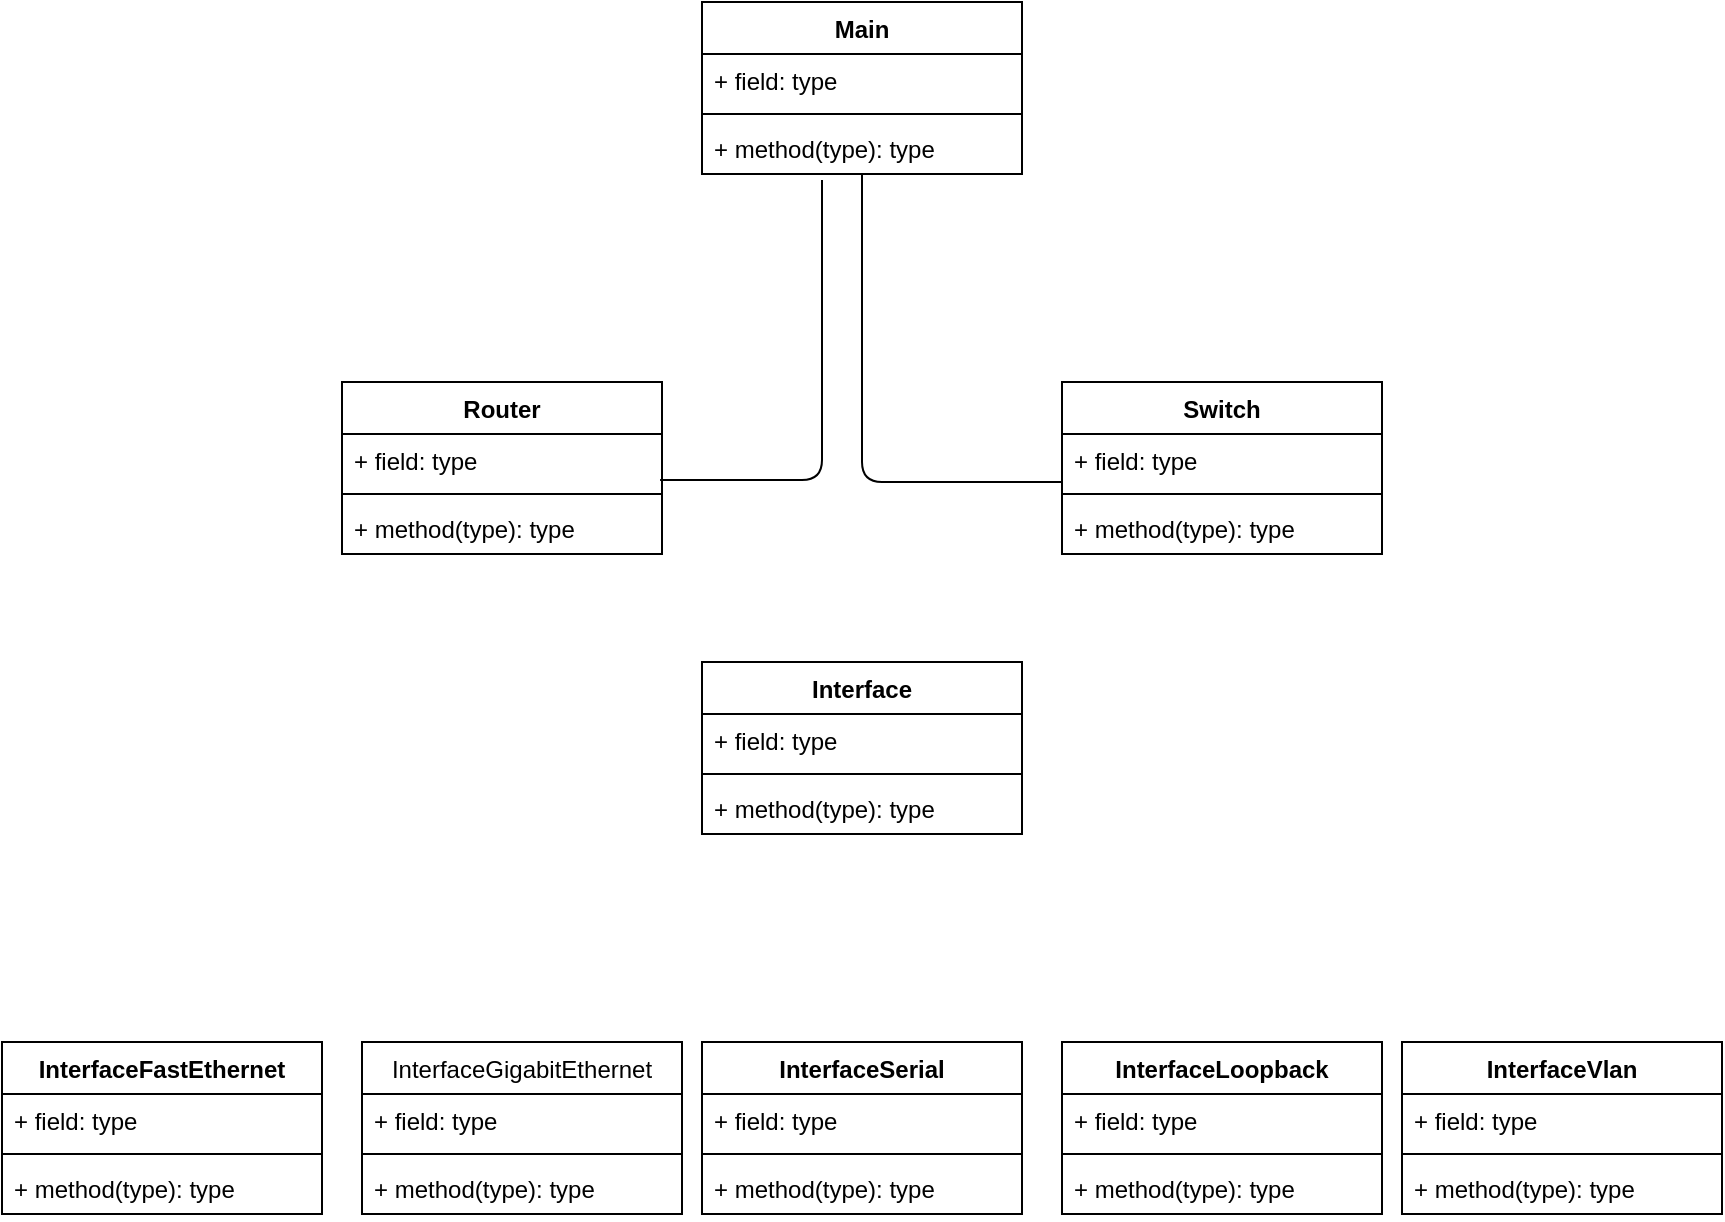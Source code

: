 <mxfile version="14.1.7" type="github">
  <diagram id="GsGyPR6zSnA-RCP7gIzI" name="Page-1">
    <mxGraphModel dx="1108" dy="520" grid="1" gridSize="10" guides="1" tooltips="1" connect="1" arrows="1" fold="1" page="1" pageScale="1" pageWidth="827" pageHeight="1169" math="0" shadow="0">
      <root>
        <mxCell id="0" />
        <mxCell id="1" parent="0" />
        <mxCell id="OgLDL-HFQYXXJZv9D3f9-15" value="Router" style="swimlane;fontStyle=1;align=center;verticalAlign=top;childLayout=stackLayout;horizontal=1;startSize=26;horizontalStack=0;resizeParent=1;resizeParentMax=0;resizeLast=0;collapsible=1;marginBottom=0;" parent="1" vertex="1">
          <mxGeometry x="190" y="240" width="160" height="86" as="geometry" />
        </mxCell>
        <mxCell id="OgLDL-HFQYXXJZv9D3f9-16" value="+ field: type" style="text;strokeColor=none;fillColor=none;align=left;verticalAlign=top;spacingLeft=4;spacingRight=4;overflow=hidden;rotatable=0;points=[[0,0.5],[1,0.5]];portConstraint=eastwest;" parent="OgLDL-HFQYXXJZv9D3f9-15" vertex="1">
          <mxGeometry y="26" width="160" height="26" as="geometry" />
        </mxCell>
        <mxCell id="OgLDL-HFQYXXJZv9D3f9-17" value="" style="line;strokeWidth=1;fillColor=none;align=left;verticalAlign=middle;spacingTop=-1;spacingLeft=3;spacingRight=3;rotatable=0;labelPosition=right;points=[];portConstraint=eastwest;" parent="OgLDL-HFQYXXJZv9D3f9-15" vertex="1">
          <mxGeometry y="52" width="160" height="8" as="geometry" />
        </mxCell>
        <mxCell id="OgLDL-HFQYXXJZv9D3f9-18" value="+ method(type): type" style="text;strokeColor=none;fillColor=none;align=left;verticalAlign=top;spacingLeft=4;spacingRight=4;overflow=hidden;rotatable=0;points=[[0,0.5],[1,0.5]];portConstraint=eastwest;" parent="OgLDL-HFQYXXJZv9D3f9-15" vertex="1">
          <mxGeometry y="60" width="160" height="26" as="geometry" />
        </mxCell>
        <mxCell id="OgLDL-HFQYXXJZv9D3f9-19" value="Switch" style="swimlane;fontStyle=1;align=center;verticalAlign=top;childLayout=stackLayout;horizontal=1;startSize=26;horizontalStack=0;resizeParent=1;resizeParentMax=0;resizeLast=0;collapsible=1;marginBottom=0;" parent="1" vertex="1">
          <mxGeometry x="550" y="240" width="160" height="86" as="geometry" />
        </mxCell>
        <mxCell id="OgLDL-HFQYXXJZv9D3f9-20" value="+ field: type" style="text;strokeColor=none;fillColor=none;align=left;verticalAlign=top;spacingLeft=4;spacingRight=4;overflow=hidden;rotatable=0;points=[[0,0.5],[1,0.5]];portConstraint=eastwest;" parent="OgLDL-HFQYXXJZv9D3f9-19" vertex="1">
          <mxGeometry y="26" width="160" height="26" as="geometry" />
        </mxCell>
        <mxCell id="OgLDL-HFQYXXJZv9D3f9-21" value="" style="line;strokeWidth=1;fillColor=none;align=left;verticalAlign=middle;spacingTop=-1;spacingLeft=3;spacingRight=3;rotatable=0;labelPosition=right;points=[];portConstraint=eastwest;" parent="OgLDL-HFQYXXJZv9D3f9-19" vertex="1">
          <mxGeometry y="52" width="160" height="8" as="geometry" />
        </mxCell>
        <mxCell id="OgLDL-HFQYXXJZv9D3f9-22" value="+ method(type): type" style="text;strokeColor=none;fillColor=none;align=left;verticalAlign=top;spacingLeft=4;spacingRight=4;overflow=hidden;rotatable=0;points=[[0,0.5],[1,0.5]];portConstraint=eastwest;" parent="OgLDL-HFQYXXJZv9D3f9-19" vertex="1">
          <mxGeometry y="60" width="160" height="26" as="geometry" />
        </mxCell>
        <mxCell id="OgLDL-HFQYXXJZv9D3f9-24" value="Interface" style="swimlane;fontStyle=1;align=center;verticalAlign=top;childLayout=stackLayout;horizontal=1;startSize=26;horizontalStack=0;resizeParent=1;resizeParentMax=0;resizeLast=0;collapsible=1;marginBottom=0;" parent="1" vertex="1">
          <mxGeometry x="370" y="380" width="160" height="86" as="geometry" />
        </mxCell>
        <mxCell id="OgLDL-HFQYXXJZv9D3f9-25" value="+ field: type" style="text;strokeColor=none;fillColor=none;align=left;verticalAlign=top;spacingLeft=4;spacingRight=4;overflow=hidden;rotatable=0;points=[[0,0.5],[1,0.5]];portConstraint=eastwest;" parent="OgLDL-HFQYXXJZv9D3f9-24" vertex="1">
          <mxGeometry y="26" width="160" height="26" as="geometry" />
        </mxCell>
        <mxCell id="OgLDL-HFQYXXJZv9D3f9-26" value="" style="line;strokeWidth=1;fillColor=none;align=left;verticalAlign=middle;spacingTop=-1;spacingLeft=3;spacingRight=3;rotatable=0;labelPosition=right;points=[];portConstraint=eastwest;" parent="OgLDL-HFQYXXJZv9D3f9-24" vertex="1">
          <mxGeometry y="52" width="160" height="8" as="geometry" />
        </mxCell>
        <mxCell id="OgLDL-HFQYXXJZv9D3f9-27" value="+ method(type): type" style="text;strokeColor=none;fillColor=none;align=left;verticalAlign=top;spacingLeft=4;spacingRight=4;overflow=hidden;rotatable=0;points=[[0,0.5],[1,0.5]];portConstraint=eastwest;" parent="OgLDL-HFQYXXJZv9D3f9-24" vertex="1">
          <mxGeometry y="60" width="160" height="26" as="geometry" />
        </mxCell>
        <mxCell id="OgLDL-HFQYXXJZv9D3f9-28" value="InterfaceFastEthernet" style="swimlane;fontStyle=1;align=center;verticalAlign=top;childLayout=stackLayout;horizontal=1;startSize=26;horizontalStack=0;resizeParent=1;resizeParentMax=0;resizeLast=0;collapsible=1;marginBottom=0;" parent="1" vertex="1">
          <mxGeometry x="20" y="570" width="160" height="86" as="geometry" />
        </mxCell>
        <mxCell id="OgLDL-HFQYXXJZv9D3f9-29" value="+ field: type" style="text;strokeColor=none;fillColor=none;align=left;verticalAlign=top;spacingLeft=4;spacingRight=4;overflow=hidden;rotatable=0;points=[[0,0.5],[1,0.5]];portConstraint=eastwest;" parent="OgLDL-HFQYXXJZv9D3f9-28" vertex="1">
          <mxGeometry y="26" width="160" height="26" as="geometry" />
        </mxCell>
        <mxCell id="OgLDL-HFQYXXJZv9D3f9-30" value="" style="line;strokeWidth=1;fillColor=none;align=left;verticalAlign=middle;spacingTop=-1;spacingLeft=3;spacingRight=3;rotatable=0;labelPosition=right;points=[];portConstraint=eastwest;" parent="OgLDL-HFQYXXJZv9D3f9-28" vertex="1">
          <mxGeometry y="52" width="160" height="8" as="geometry" />
        </mxCell>
        <mxCell id="OgLDL-HFQYXXJZv9D3f9-31" value="+ method(type): type" style="text;strokeColor=none;fillColor=none;align=left;verticalAlign=top;spacingLeft=4;spacingRight=4;overflow=hidden;rotatable=0;points=[[0,0.5],[1,0.5]];portConstraint=eastwest;" parent="OgLDL-HFQYXXJZv9D3f9-28" vertex="1">
          <mxGeometry y="60" width="160" height="26" as="geometry" />
        </mxCell>
        <mxCell id="OgLDL-HFQYXXJZv9D3f9-32" value="InterfaceGigabitEthernet" style="swimlane;fontStyle=0;align=center;verticalAlign=top;childLayout=stackLayout;horizontal=1;startSize=26;horizontalStack=0;resizeParent=1;resizeParentMax=0;resizeLast=0;collapsible=1;marginBottom=0;" parent="1" vertex="1">
          <mxGeometry x="200" y="570" width="160" height="86" as="geometry" />
        </mxCell>
        <mxCell id="OgLDL-HFQYXXJZv9D3f9-33" value="+ field: type" style="text;strokeColor=none;fillColor=none;align=left;verticalAlign=top;spacingLeft=4;spacingRight=4;overflow=hidden;rotatable=0;points=[[0,0.5],[1,0.5]];portConstraint=eastwest;" parent="OgLDL-HFQYXXJZv9D3f9-32" vertex="1">
          <mxGeometry y="26" width="160" height="26" as="geometry" />
        </mxCell>
        <mxCell id="OgLDL-HFQYXXJZv9D3f9-34" value="" style="line;strokeWidth=1;fillColor=none;align=left;verticalAlign=middle;spacingTop=-1;spacingLeft=3;spacingRight=3;rotatable=0;labelPosition=right;points=[];portConstraint=eastwest;" parent="OgLDL-HFQYXXJZv9D3f9-32" vertex="1">
          <mxGeometry y="52" width="160" height="8" as="geometry" />
        </mxCell>
        <mxCell id="OgLDL-HFQYXXJZv9D3f9-35" value="+ method(type): type" style="text;strokeColor=none;fillColor=none;align=left;verticalAlign=top;spacingLeft=4;spacingRight=4;overflow=hidden;rotatable=0;points=[[0,0.5],[1,0.5]];portConstraint=eastwest;" parent="OgLDL-HFQYXXJZv9D3f9-32" vertex="1">
          <mxGeometry y="60" width="160" height="26" as="geometry" />
        </mxCell>
        <mxCell id="OgLDL-HFQYXXJZv9D3f9-36" value="InterfaceSerial" style="swimlane;fontStyle=1;align=center;verticalAlign=top;childLayout=stackLayout;horizontal=1;startSize=26;horizontalStack=0;resizeParent=1;resizeParentMax=0;resizeLast=0;collapsible=1;marginBottom=0;" parent="1" vertex="1">
          <mxGeometry x="370" y="570" width="160" height="86" as="geometry" />
        </mxCell>
        <mxCell id="OgLDL-HFQYXXJZv9D3f9-37" value="+ field: type" style="text;strokeColor=none;fillColor=none;align=left;verticalAlign=top;spacingLeft=4;spacingRight=4;overflow=hidden;rotatable=0;points=[[0,0.5],[1,0.5]];portConstraint=eastwest;" parent="OgLDL-HFQYXXJZv9D3f9-36" vertex="1">
          <mxGeometry y="26" width="160" height="26" as="geometry" />
        </mxCell>
        <mxCell id="OgLDL-HFQYXXJZv9D3f9-38" value="" style="line;strokeWidth=1;fillColor=none;align=left;verticalAlign=middle;spacingTop=-1;spacingLeft=3;spacingRight=3;rotatable=0;labelPosition=right;points=[];portConstraint=eastwest;" parent="OgLDL-HFQYXXJZv9D3f9-36" vertex="1">
          <mxGeometry y="52" width="160" height="8" as="geometry" />
        </mxCell>
        <mxCell id="OgLDL-HFQYXXJZv9D3f9-39" value="+ method(type): type" style="text;strokeColor=none;fillColor=none;align=left;verticalAlign=top;spacingLeft=4;spacingRight=4;overflow=hidden;rotatable=0;points=[[0,0.5],[1,0.5]];portConstraint=eastwest;" parent="OgLDL-HFQYXXJZv9D3f9-36" vertex="1">
          <mxGeometry y="60" width="160" height="26" as="geometry" />
        </mxCell>
        <mxCell id="OgLDL-HFQYXXJZv9D3f9-40" value="InterfaceLoopback" style="swimlane;fontStyle=1;align=center;verticalAlign=top;childLayout=stackLayout;horizontal=1;startSize=26;horizontalStack=0;resizeParent=1;resizeParentMax=0;resizeLast=0;collapsible=1;marginBottom=0;" parent="1" vertex="1">
          <mxGeometry x="550" y="570" width="160" height="86" as="geometry" />
        </mxCell>
        <mxCell id="OgLDL-HFQYXXJZv9D3f9-41" value="+ field: type" style="text;strokeColor=none;fillColor=none;align=left;verticalAlign=top;spacingLeft=4;spacingRight=4;overflow=hidden;rotatable=0;points=[[0,0.5],[1,0.5]];portConstraint=eastwest;" parent="OgLDL-HFQYXXJZv9D3f9-40" vertex="1">
          <mxGeometry y="26" width="160" height="26" as="geometry" />
        </mxCell>
        <mxCell id="OgLDL-HFQYXXJZv9D3f9-42" value="" style="line;strokeWidth=1;fillColor=none;align=left;verticalAlign=middle;spacingTop=-1;spacingLeft=3;spacingRight=3;rotatable=0;labelPosition=right;points=[];portConstraint=eastwest;" parent="OgLDL-HFQYXXJZv9D3f9-40" vertex="1">
          <mxGeometry y="52" width="160" height="8" as="geometry" />
        </mxCell>
        <mxCell id="OgLDL-HFQYXXJZv9D3f9-43" value="+ method(type): type" style="text;strokeColor=none;fillColor=none;align=left;verticalAlign=top;spacingLeft=4;spacingRight=4;overflow=hidden;rotatable=0;points=[[0,0.5],[1,0.5]];portConstraint=eastwest;" parent="OgLDL-HFQYXXJZv9D3f9-40" vertex="1">
          <mxGeometry y="60" width="160" height="26" as="geometry" />
        </mxCell>
        <mxCell id="OgLDL-HFQYXXJZv9D3f9-44" value="InterfaceVlan" style="swimlane;fontStyle=1;align=center;verticalAlign=top;childLayout=stackLayout;horizontal=1;startSize=26;horizontalStack=0;resizeParent=1;resizeParentMax=0;resizeLast=0;collapsible=1;marginBottom=0;" parent="1" vertex="1">
          <mxGeometry x="720" y="570" width="160" height="86" as="geometry" />
        </mxCell>
        <mxCell id="OgLDL-HFQYXXJZv9D3f9-45" value="+ field: type" style="text;strokeColor=none;fillColor=none;align=left;verticalAlign=top;spacingLeft=4;spacingRight=4;overflow=hidden;rotatable=0;points=[[0,0.5],[1,0.5]];portConstraint=eastwest;" parent="OgLDL-HFQYXXJZv9D3f9-44" vertex="1">
          <mxGeometry y="26" width="160" height="26" as="geometry" />
        </mxCell>
        <mxCell id="OgLDL-HFQYXXJZv9D3f9-46" value="" style="line;strokeWidth=1;fillColor=none;align=left;verticalAlign=middle;spacingTop=-1;spacingLeft=3;spacingRight=3;rotatable=0;labelPosition=right;points=[];portConstraint=eastwest;" parent="OgLDL-HFQYXXJZv9D3f9-44" vertex="1">
          <mxGeometry y="52" width="160" height="8" as="geometry" />
        </mxCell>
        <mxCell id="OgLDL-HFQYXXJZv9D3f9-47" value="+ method(type): type" style="text;strokeColor=none;fillColor=none;align=left;verticalAlign=top;spacingLeft=4;spacingRight=4;overflow=hidden;rotatable=0;points=[[0,0.5],[1,0.5]];portConstraint=eastwest;" parent="OgLDL-HFQYXXJZv9D3f9-44" vertex="1">
          <mxGeometry y="60" width="160" height="26" as="geometry" />
        </mxCell>
        <mxCell id="OgLDL-HFQYXXJZv9D3f9-48" value="Main" style="swimlane;fontStyle=1;align=center;verticalAlign=top;childLayout=stackLayout;horizontal=1;startSize=26;horizontalStack=0;resizeParent=1;resizeParentMax=0;resizeLast=0;collapsible=1;marginBottom=0;" parent="1" vertex="1">
          <mxGeometry x="370" y="50" width="160" height="86" as="geometry" />
        </mxCell>
        <mxCell id="OgLDL-HFQYXXJZv9D3f9-49" value="+ field: type" style="text;strokeColor=none;fillColor=none;align=left;verticalAlign=top;spacingLeft=4;spacingRight=4;overflow=hidden;rotatable=0;points=[[0,0.5],[1,0.5]];portConstraint=eastwest;" parent="OgLDL-HFQYXXJZv9D3f9-48" vertex="1">
          <mxGeometry y="26" width="160" height="26" as="geometry" />
        </mxCell>
        <mxCell id="OgLDL-HFQYXXJZv9D3f9-50" value="" style="line;strokeWidth=1;fillColor=none;align=left;verticalAlign=middle;spacingTop=-1;spacingLeft=3;spacingRight=3;rotatable=0;labelPosition=right;points=[];portConstraint=eastwest;" parent="OgLDL-HFQYXXJZv9D3f9-48" vertex="1">
          <mxGeometry y="52" width="160" height="8" as="geometry" />
        </mxCell>
        <mxCell id="OgLDL-HFQYXXJZv9D3f9-51" value="+ method(type): type" style="text;strokeColor=none;fillColor=none;align=left;verticalAlign=top;spacingLeft=4;spacingRight=4;overflow=hidden;rotatable=0;points=[[0,0.5],[1,0.5]];portConstraint=eastwest;" parent="OgLDL-HFQYXXJZv9D3f9-48" vertex="1">
          <mxGeometry y="60" width="160" height="26" as="geometry" />
        </mxCell>
        <mxCell id="iP9nvRhG7_uEeC68WqML-1" value="" style="endArrow=none;html=1;exitX=0.994;exitY=0.885;exitDx=0;exitDy=0;exitPerimeter=0;" edge="1" parent="1" source="OgLDL-HFQYXXJZv9D3f9-16">
          <mxGeometry width="50" height="50" relative="1" as="geometry">
            <mxPoint x="430" y="380" as="sourcePoint" />
            <mxPoint x="430" y="139" as="targetPoint" />
            <Array as="points">
              <mxPoint x="430" y="289" />
            </Array>
          </mxGeometry>
        </mxCell>
        <mxCell id="iP9nvRhG7_uEeC68WqML-3" value="" style="endArrow=none;html=1;" edge="1" parent="1" target="OgLDL-HFQYXXJZv9D3f9-51">
          <mxGeometry width="50" height="50" relative="1" as="geometry">
            <mxPoint x="550" y="290" as="sourcePoint" />
            <mxPoint x="480" y="330" as="targetPoint" />
            <Array as="points">
              <mxPoint x="450" y="290" />
            </Array>
          </mxGeometry>
        </mxCell>
      </root>
    </mxGraphModel>
  </diagram>
</mxfile>
